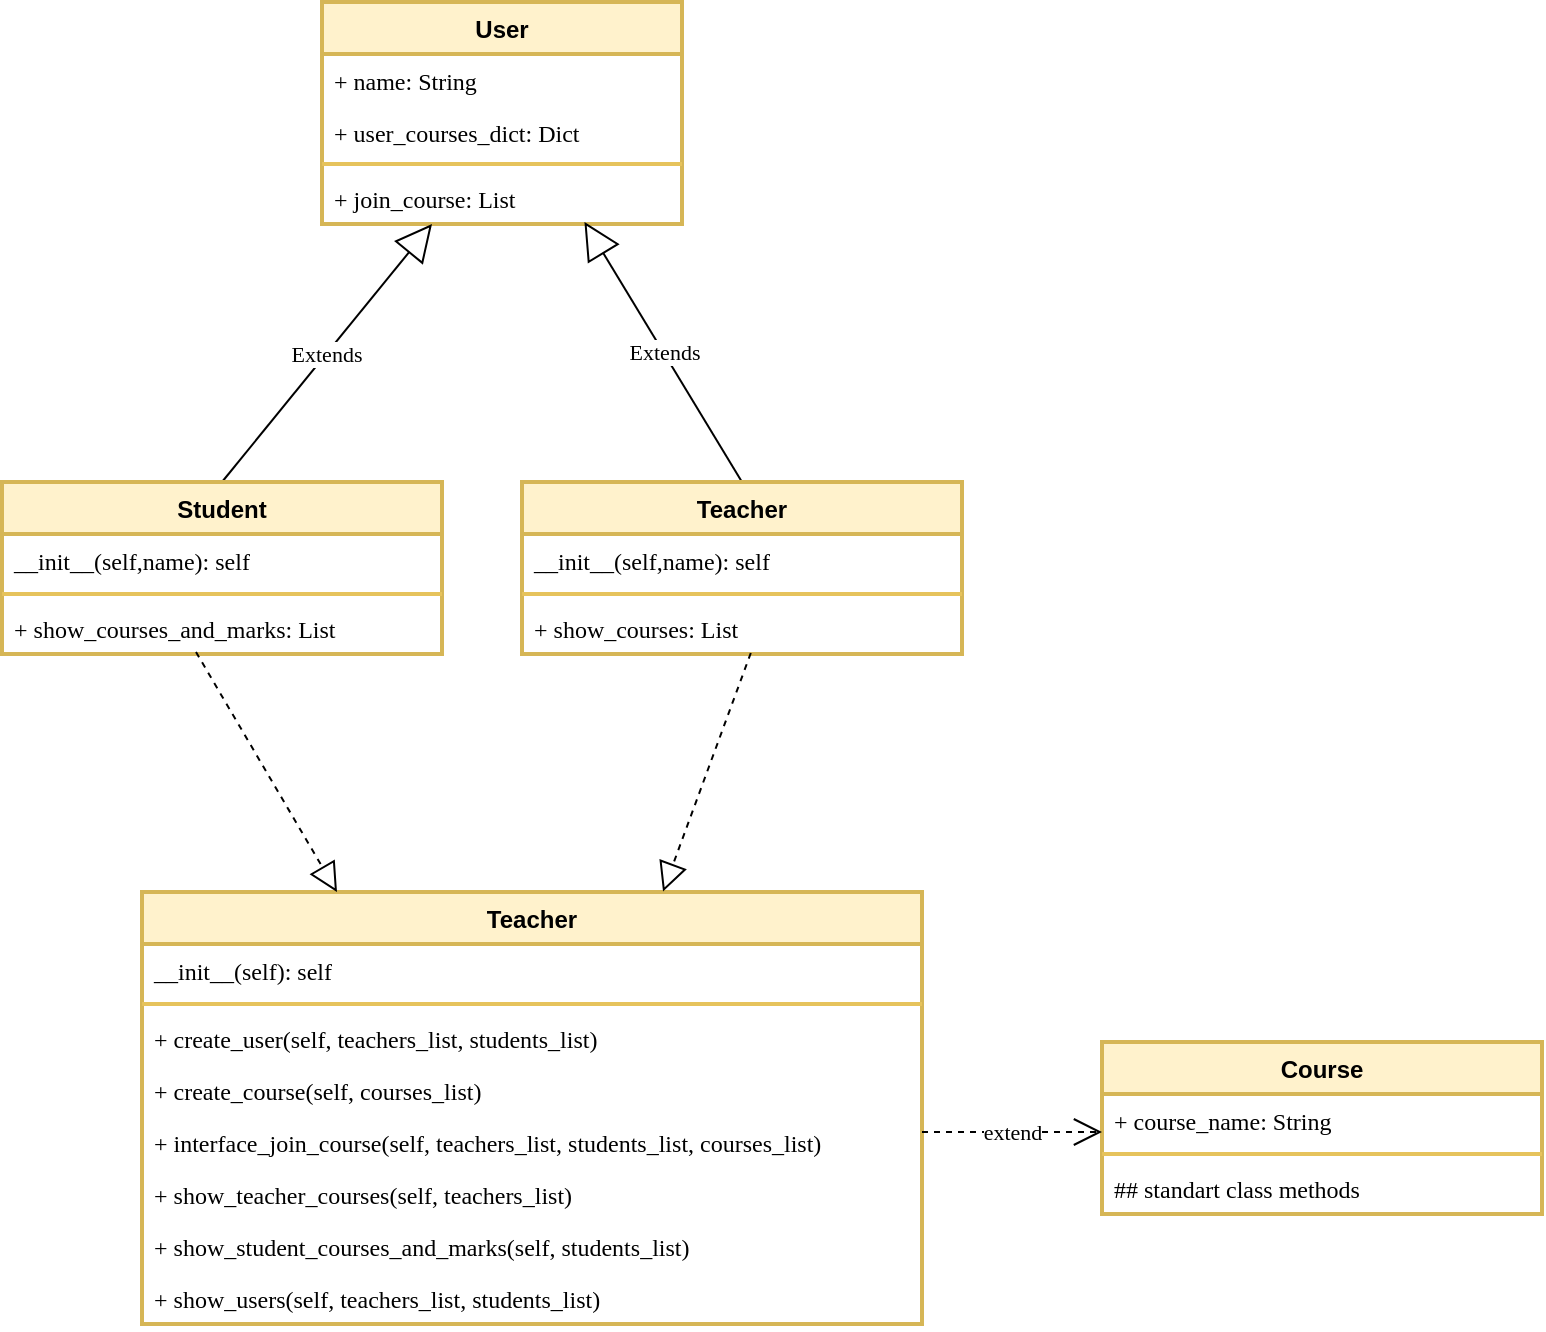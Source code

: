 <mxfile version="16.1.2" type="device"><diagram id="Uy_QPsCNesEnj7JmXmak" name="Страница 1"><mxGraphModel dx="737" dy="346" grid="1" gridSize="5" guides="1" tooltips="1" connect="1" arrows="1" fold="1" page="1" pageScale="1" pageWidth="4681" pageHeight="3300" math="0" shadow="0"><root><mxCell id="0"/><mxCell id="1" parent="0"/><mxCell id="T3DSewqTB6QhhaqdiKTw-1" value="User" style="swimlane;fontStyle=1;align=center;verticalAlign=top;childLayout=stackLayout;horizontal=1;startSize=26;horizontalStack=0;resizeParent=1;resizeParentMax=0;resizeLast=0;collapsible=1;marginBottom=0;fillColor=#fff2cc;strokeColor=#d6b656;strokeWidth=2;" vertex="1" parent="1"><mxGeometry x="340" y="180" width="180" height="111" as="geometry"/></mxCell><mxCell id="T3DSewqTB6QhhaqdiKTw-2" value="+ name: String" style="text;strokeColor=none;fillColor=none;align=left;verticalAlign=top;spacingLeft=4;spacingRight=4;overflow=hidden;rotatable=0;points=[[0,0.5],[1,0.5]];portConstraint=eastwest;fontStyle=0;fontFamily=Tahoma;" vertex="1" parent="T3DSewqTB6QhhaqdiKTw-1"><mxGeometry y="26" width="180" height="26" as="geometry"/></mxCell><mxCell id="T3DSewqTB6QhhaqdiKTw-4" value="+ user_courses_dict: Dict" style="text;strokeColor=none;fillColor=none;align=left;verticalAlign=top;spacingLeft=4;spacingRight=4;overflow=hidden;rotatable=0;points=[[0,0.5],[1,0.5]];portConstraint=eastwest;fontStyle=0;fontFamily=Tahoma;" vertex="1" parent="T3DSewqTB6QhhaqdiKTw-1"><mxGeometry y="52" width="180" height="25" as="geometry"/></mxCell><mxCell id="T3DSewqTB6QhhaqdiKTw-3" value="" style="line;strokeWidth=2;fillColor=none;align=left;verticalAlign=middle;spacingTop=-1;spacingLeft=3;spacingRight=3;rotatable=0;labelPosition=right;points=[];portConstraint=eastwest;strokeColor=#E6C35C;" vertex="1" parent="T3DSewqTB6QhhaqdiKTw-1"><mxGeometry y="77" width="180" height="8" as="geometry"/></mxCell><mxCell id="T3DSewqTB6QhhaqdiKTw-31" value="+ join_course: List" style="text;strokeColor=none;fillColor=none;align=left;verticalAlign=top;spacingLeft=4;spacingRight=4;overflow=hidden;rotatable=0;points=[[0,0.5],[1,0.5]];portConstraint=eastwest;fontStyle=0;fontFamily=Tahoma;" vertex="1" parent="T3DSewqTB6QhhaqdiKTw-1"><mxGeometry y="85" width="180" height="26" as="geometry"/></mxCell><mxCell id="T3DSewqTB6QhhaqdiKTw-33" value="Extends" style="endArrow=block;endSize=16;endFill=0;html=1;rounded=0;fontFamily=Tahoma;exitX=0.5;exitY=0;exitDx=0;exitDy=0;" edge="1" parent="1" source="T3DSewqTB6QhhaqdiKTw-35"><mxGeometry width="160" relative="1" as="geometry"><mxPoint x="340" y="400" as="sourcePoint"/><mxPoint x="395" y="291" as="targetPoint"/></mxGeometry></mxCell><mxCell id="T3DSewqTB6QhhaqdiKTw-34" value="Extends" style="endArrow=block;endSize=16;endFill=0;html=1;rounded=0;fontFamily=Tahoma;exitX=0.5;exitY=0;exitDx=0;exitDy=0;entryX=0.729;entryY=0.962;entryDx=0;entryDy=0;entryPerimeter=0;" edge="1" parent="1" source="T3DSewqTB6QhhaqdiKTw-46" target="T3DSewqTB6QhhaqdiKTw-31"><mxGeometry width="160" relative="1" as="geometry"><mxPoint x="590" y="375" as="sourcePoint"/><mxPoint x="475" y="291" as="targetPoint"/></mxGeometry></mxCell><mxCell id="T3DSewqTB6QhhaqdiKTw-35" value="Student" style="swimlane;fontStyle=1;align=center;verticalAlign=top;childLayout=stackLayout;horizontal=1;startSize=26;horizontalStack=0;resizeParent=1;resizeParentMax=0;resizeLast=0;collapsible=1;marginBottom=0;fillColor=#fff2cc;strokeColor=#d6b656;strokeWidth=2;" vertex="1" parent="1"><mxGeometry x="180" y="420" width="220" height="86" as="geometry"/></mxCell><mxCell id="T3DSewqTB6QhhaqdiKTw-36" value="__init__(self,name): self" style="text;strokeColor=none;fillColor=none;align=left;verticalAlign=top;spacingLeft=4;spacingRight=4;overflow=hidden;rotatable=0;points=[[0,0.5],[1,0.5]];portConstraint=eastwest;fontStyle=0;fontFamily=Tahoma;" vertex="1" parent="T3DSewqTB6QhhaqdiKTw-35"><mxGeometry y="26" width="220" height="26" as="geometry"/></mxCell><mxCell id="T3DSewqTB6QhhaqdiKTw-38" value="" style="line;strokeWidth=2;fillColor=none;align=left;verticalAlign=middle;spacingTop=-1;spacingLeft=3;spacingRight=3;rotatable=0;labelPosition=right;points=[];portConstraint=eastwest;strokeColor=#E6C35C;" vertex="1" parent="T3DSewqTB6QhhaqdiKTw-35"><mxGeometry y="52" width="220" height="8" as="geometry"/></mxCell><mxCell id="T3DSewqTB6QhhaqdiKTw-39" value="+ show_courses_and_marks: List" style="text;strokeColor=none;fillColor=none;align=left;verticalAlign=top;spacingLeft=4;spacingRight=4;overflow=hidden;rotatable=0;points=[[0,0.5],[1,0.5]];portConstraint=eastwest;fontStyle=0;fontFamily=Tahoma;" vertex="1" parent="T3DSewqTB6QhhaqdiKTw-35"><mxGeometry y="60" width="220" height="26" as="geometry"/></mxCell><mxCell id="T3DSewqTB6QhhaqdiKTw-46" value="Teacher" style="swimlane;fontStyle=1;align=center;verticalAlign=top;childLayout=stackLayout;horizontal=1;startSize=26;horizontalStack=0;resizeParent=1;resizeParentMax=0;resizeLast=0;collapsible=1;marginBottom=0;fillColor=#fff2cc;strokeColor=#d6b656;strokeWidth=2;" vertex="1" parent="1"><mxGeometry x="440" y="420" width="220" height="86" as="geometry"/></mxCell><mxCell id="T3DSewqTB6QhhaqdiKTw-47" value="__init__(self,name): self" style="text;strokeColor=none;fillColor=none;align=left;verticalAlign=top;spacingLeft=4;spacingRight=4;overflow=hidden;rotatable=0;points=[[0,0.5],[1,0.5]];portConstraint=eastwest;fontStyle=0;fontFamily=Tahoma;" vertex="1" parent="T3DSewqTB6QhhaqdiKTw-46"><mxGeometry y="26" width="220" height="26" as="geometry"/></mxCell><mxCell id="T3DSewqTB6QhhaqdiKTw-48" value="" style="line;strokeWidth=2;fillColor=none;align=left;verticalAlign=middle;spacingTop=-1;spacingLeft=3;spacingRight=3;rotatable=0;labelPosition=right;points=[];portConstraint=eastwest;strokeColor=#E6C35C;" vertex="1" parent="T3DSewqTB6QhhaqdiKTw-46"><mxGeometry y="52" width="220" height="8" as="geometry"/></mxCell><mxCell id="T3DSewqTB6QhhaqdiKTw-49" value="+ show_courses: List" style="text;strokeColor=none;fillColor=none;align=left;verticalAlign=top;spacingLeft=4;spacingRight=4;overflow=hidden;rotatable=0;points=[[0,0.5],[1,0.5]];portConstraint=eastwest;fontStyle=0;fontFamily=Tahoma;" vertex="1" parent="T3DSewqTB6QhhaqdiKTw-46"><mxGeometry y="60" width="220" height="26" as="geometry"/></mxCell><mxCell id="T3DSewqTB6QhhaqdiKTw-50" value="Course" style="swimlane;fontStyle=1;align=center;verticalAlign=top;childLayout=stackLayout;horizontal=1;startSize=26;horizontalStack=0;resizeParent=1;resizeParentMax=0;resizeLast=0;collapsible=1;marginBottom=0;fillColor=#fff2cc;strokeColor=#d6b656;strokeWidth=2;" vertex="1" parent="1"><mxGeometry x="730" y="700" width="220" height="86" as="geometry"/></mxCell><mxCell id="T3DSewqTB6QhhaqdiKTw-51" value="+ course_name: String" style="text;strokeColor=none;fillColor=none;align=left;verticalAlign=top;spacingLeft=4;spacingRight=4;overflow=hidden;rotatable=0;points=[[0,0.5],[1,0.5]];portConstraint=eastwest;fontStyle=0;fontFamily=Tahoma;" vertex="1" parent="T3DSewqTB6QhhaqdiKTw-50"><mxGeometry y="26" width="220" height="26" as="geometry"/></mxCell><mxCell id="T3DSewqTB6QhhaqdiKTw-52" value="" style="line;strokeWidth=2;fillColor=none;align=left;verticalAlign=middle;spacingTop=-1;spacingLeft=3;spacingRight=3;rotatable=0;labelPosition=right;points=[];portConstraint=eastwest;strokeColor=#E6C35C;" vertex="1" parent="T3DSewqTB6QhhaqdiKTw-50"><mxGeometry y="52" width="220" height="8" as="geometry"/></mxCell><mxCell id="T3DSewqTB6QhhaqdiKTw-53" value="## standart class methods" style="text;strokeColor=none;fillColor=none;align=left;verticalAlign=top;spacingLeft=4;spacingRight=4;overflow=hidden;rotatable=0;points=[[0,0.5],[1,0.5]];portConstraint=eastwest;fontStyle=0;fontFamily=Tahoma;" vertex="1" parent="T3DSewqTB6QhhaqdiKTw-50"><mxGeometry y="60" width="220" height="26" as="geometry"/></mxCell><mxCell id="T3DSewqTB6QhhaqdiKTw-54" value="Teacher" style="swimlane;fontStyle=1;align=center;verticalAlign=top;childLayout=stackLayout;horizontal=1;startSize=26;horizontalStack=0;resizeParent=1;resizeParentMax=0;resizeLast=0;collapsible=1;marginBottom=0;fillColor=#fff2cc;strokeColor=#d6b656;strokeWidth=2;" vertex="1" parent="1"><mxGeometry x="250" y="625" width="390" height="216" as="geometry"/></mxCell><mxCell id="T3DSewqTB6QhhaqdiKTw-55" value="__init__(self): self" style="text;strokeColor=none;fillColor=none;align=left;verticalAlign=top;spacingLeft=4;spacingRight=4;overflow=hidden;rotatable=0;points=[[0,0.5],[1,0.5]];portConstraint=eastwest;fontStyle=0;fontFamily=Tahoma;" vertex="1" parent="T3DSewqTB6QhhaqdiKTw-54"><mxGeometry y="26" width="390" height="26" as="geometry"/></mxCell><mxCell id="T3DSewqTB6QhhaqdiKTw-56" value="" style="line;strokeWidth=2;fillColor=none;align=left;verticalAlign=middle;spacingTop=-1;spacingLeft=3;spacingRight=3;rotatable=0;labelPosition=right;points=[];portConstraint=eastwest;strokeColor=#E6C35C;" vertex="1" parent="T3DSewqTB6QhhaqdiKTw-54"><mxGeometry y="52" width="390" height="8" as="geometry"/></mxCell><mxCell id="T3DSewqTB6QhhaqdiKTw-57" value="+ create_user(self, teachers_list, students_list)" style="text;strokeColor=none;fillColor=none;align=left;verticalAlign=top;spacingLeft=4;spacingRight=4;overflow=hidden;rotatable=0;points=[[0,0.5],[1,0.5]];portConstraint=eastwest;fontStyle=0;fontFamily=Tahoma;" vertex="1" parent="T3DSewqTB6QhhaqdiKTw-54"><mxGeometry y="60" width="390" height="26" as="geometry"/></mxCell><mxCell id="T3DSewqTB6QhhaqdiKTw-61" value="+ create_course(self, courses_list)" style="text;strokeColor=none;fillColor=none;align=left;verticalAlign=top;spacingLeft=4;spacingRight=4;overflow=hidden;rotatable=0;points=[[0,0.5],[1,0.5]];portConstraint=eastwest;fontStyle=0;fontFamily=Tahoma;" vertex="1" parent="T3DSewqTB6QhhaqdiKTw-54"><mxGeometry y="86" width="390" height="26" as="geometry"/></mxCell><mxCell id="T3DSewqTB6QhhaqdiKTw-62" value="+ interface_join_course(self, teachers_list, students_list, courses_list)" style="text;strokeColor=none;fillColor=none;align=left;verticalAlign=top;spacingLeft=4;spacingRight=4;overflow=hidden;rotatable=0;points=[[0,0.5],[1,0.5]];portConstraint=eastwest;fontStyle=0;fontFamily=Tahoma;" vertex="1" parent="T3DSewqTB6QhhaqdiKTw-54"><mxGeometry y="112" width="390" height="26" as="geometry"/></mxCell><mxCell id="T3DSewqTB6QhhaqdiKTw-63" value="+ show_teacher_courses(self, teachers_list)" style="text;strokeColor=none;fillColor=none;align=left;verticalAlign=top;spacingLeft=4;spacingRight=4;overflow=hidden;rotatable=0;points=[[0,0.5],[1,0.5]];portConstraint=eastwest;fontStyle=0;fontFamily=Tahoma;" vertex="1" parent="T3DSewqTB6QhhaqdiKTw-54"><mxGeometry y="138" width="390" height="26" as="geometry"/></mxCell><mxCell id="T3DSewqTB6QhhaqdiKTw-64" value="+ show_student_courses_and_marks(self, students_list)" style="text;strokeColor=none;fillColor=none;align=left;verticalAlign=top;spacingLeft=4;spacingRight=4;overflow=hidden;rotatable=0;points=[[0,0.5],[1,0.5]];portConstraint=eastwest;fontStyle=0;fontFamily=Tahoma;" vertex="1" parent="T3DSewqTB6QhhaqdiKTw-54"><mxGeometry y="164" width="390" height="26" as="geometry"/></mxCell><mxCell id="T3DSewqTB6QhhaqdiKTw-65" value="+ show_users(self, teachers_list, students_list)" style="text;strokeColor=none;fillColor=none;align=left;verticalAlign=top;spacingLeft=4;spacingRight=4;overflow=hidden;rotatable=0;points=[[0,0.5],[1,0.5]];portConstraint=eastwest;fontStyle=0;fontFamily=Tahoma;" vertex="1" parent="T3DSewqTB6QhhaqdiKTw-54"><mxGeometry y="190" width="390" height="26" as="geometry"/></mxCell><mxCell id="T3DSewqTB6QhhaqdiKTw-58" value="extend" style="endArrow=open;endSize=12;dashed=1;html=1;rounded=0;fontFamily=Tahoma;" edge="1" parent="1"><mxGeometry width="160" relative="1" as="geometry"><mxPoint x="640" y="745" as="sourcePoint"/><mxPoint x="730" y="745" as="targetPoint"/></mxGeometry></mxCell><mxCell id="T3DSewqTB6QhhaqdiKTw-59" value="" style="endArrow=block;dashed=1;endFill=0;endSize=12;html=1;rounded=0;fontFamily=Tahoma;entryX=0.25;entryY=0;entryDx=0;entryDy=0;" edge="1" parent="1" target="T3DSewqTB6QhhaqdiKTw-54"><mxGeometry width="160" relative="1" as="geometry"><mxPoint x="277" y="505" as="sourcePoint"/><mxPoint x="425" y="525" as="targetPoint"/></mxGeometry></mxCell><mxCell id="T3DSewqTB6QhhaqdiKTw-60" value="" style="endArrow=block;dashed=1;endFill=0;endSize=12;html=1;rounded=0;fontFamily=Tahoma;exitX=0.52;exitY=0.981;exitDx=0;exitDy=0;exitPerimeter=0;entryX=0.668;entryY=-0.001;entryDx=0;entryDy=0;entryPerimeter=0;" edge="1" parent="1" source="T3DSewqTB6QhhaqdiKTw-49" target="T3DSewqTB6QhhaqdiKTw-54"><mxGeometry width="160" relative="1" as="geometry"><mxPoint x="545" y="505.998" as="sourcePoint"/><mxPoint x="502" y="620" as="targetPoint"/></mxGeometry></mxCell></root></mxGraphModel></diagram></mxfile>